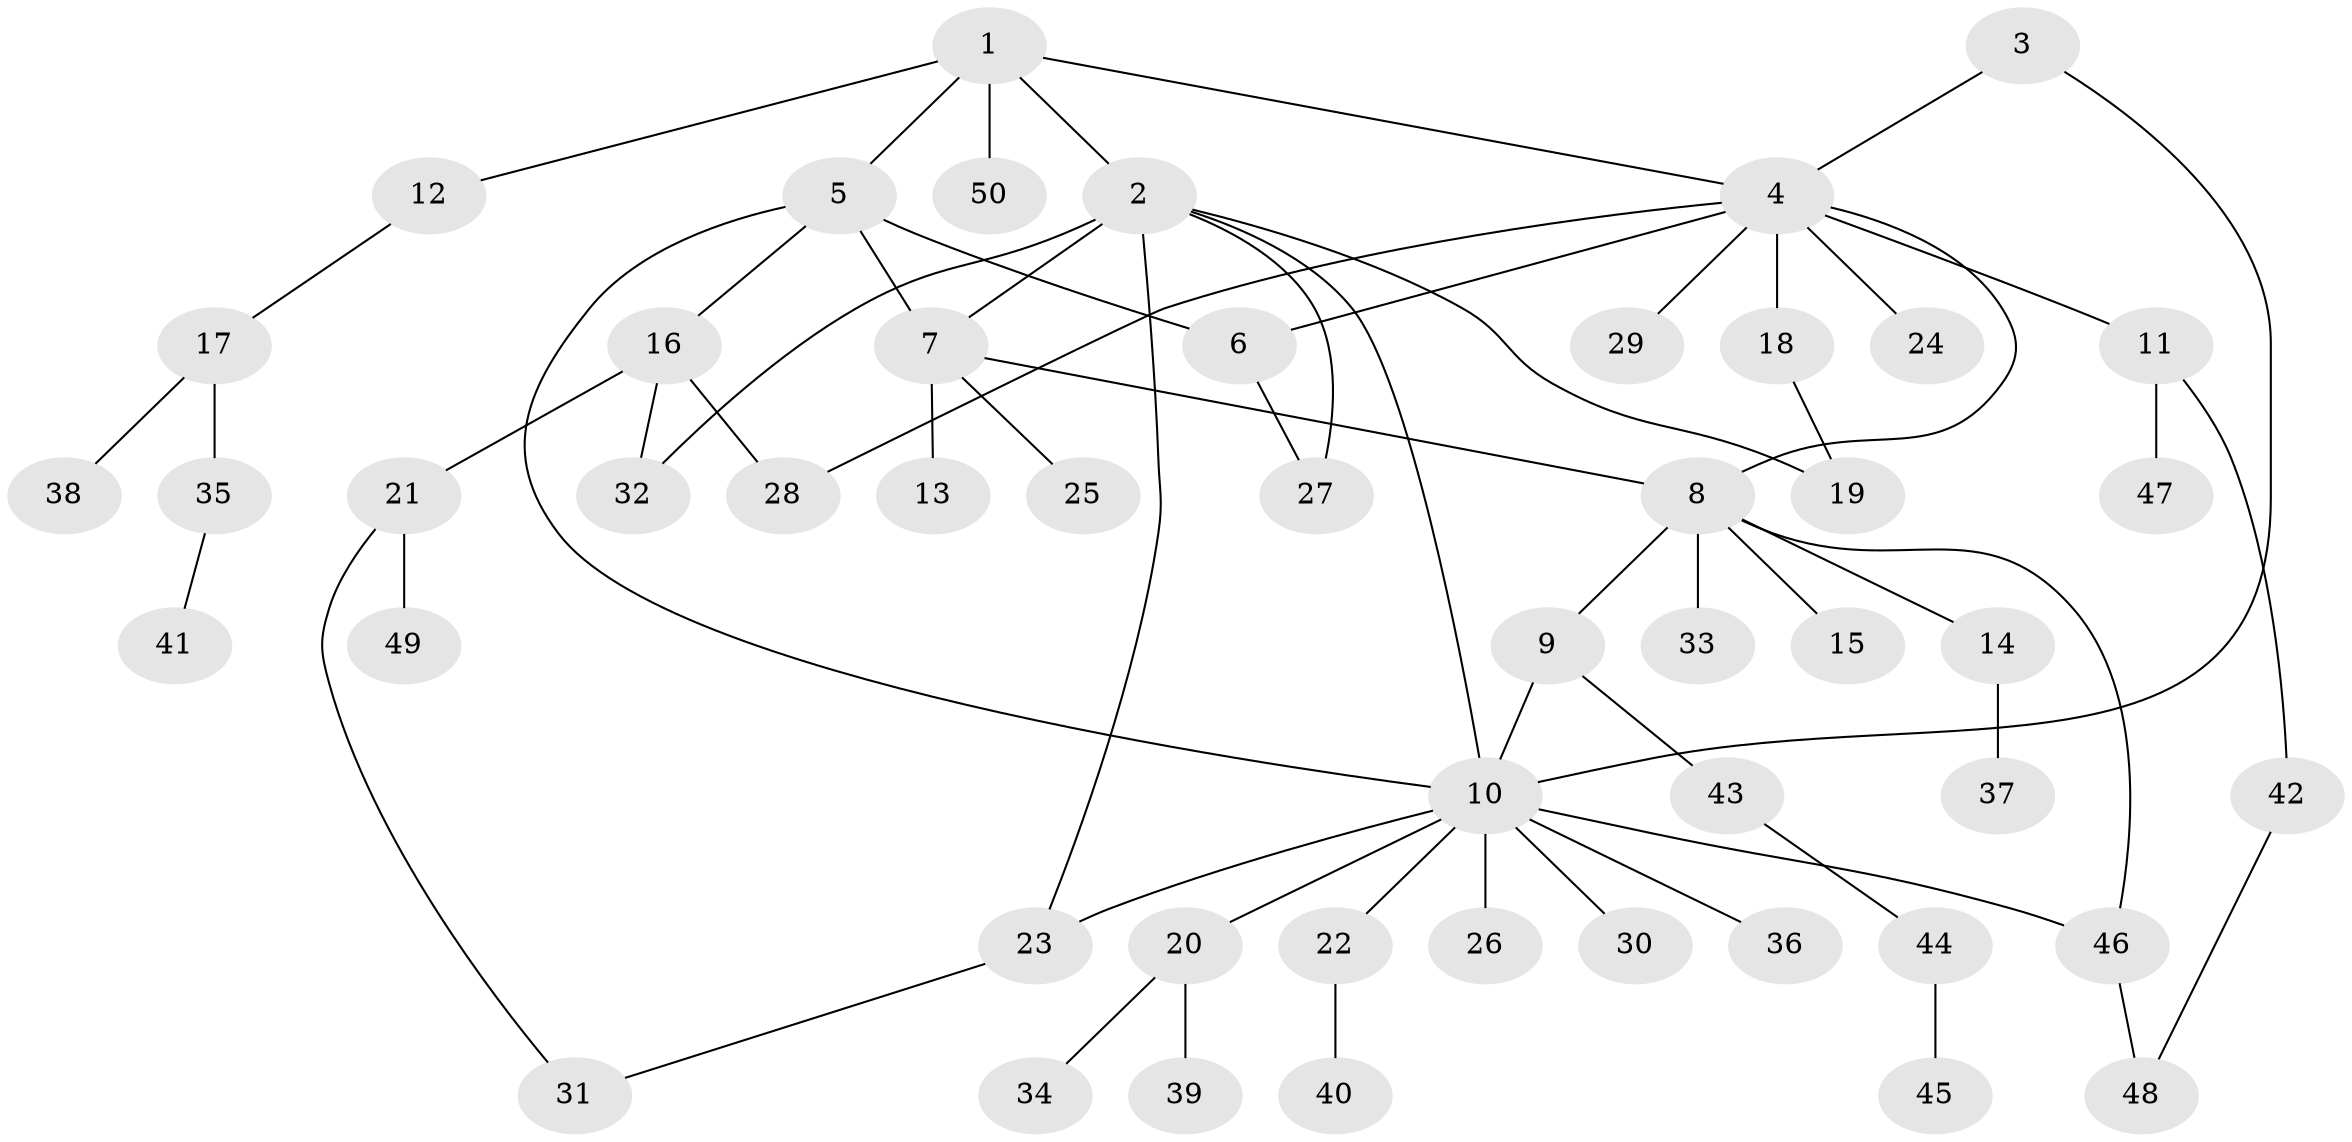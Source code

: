 // Generated by graph-tools (version 1.1) at 2025/02/03/09/25 03:02:53]
// undirected, 50 vertices, 63 edges
graph export_dot {
graph [start="1"]
  node [color=gray90,style=filled];
  1;
  2;
  3;
  4;
  5;
  6;
  7;
  8;
  9;
  10;
  11;
  12;
  13;
  14;
  15;
  16;
  17;
  18;
  19;
  20;
  21;
  22;
  23;
  24;
  25;
  26;
  27;
  28;
  29;
  30;
  31;
  32;
  33;
  34;
  35;
  36;
  37;
  38;
  39;
  40;
  41;
  42;
  43;
  44;
  45;
  46;
  47;
  48;
  49;
  50;
  1 -- 2;
  1 -- 4;
  1 -- 5;
  1 -- 12;
  1 -- 50;
  2 -- 7;
  2 -- 10;
  2 -- 19;
  2 -- 23;
  2 -- 27;
  2 -- 32;
  3 -- 4;
  3 -- 10;
  4 -- 6;
  4 -- 8;
  4 -- 11;
  4 -- 18;
  4 -- 24;
  4 -- 28;
  4 -- 29;
  5 -- 6;
  5 -- 7;
  5 -- 10;
  5 -- 16;
  6 -- 27;
  7 -- 8;
  7 -- 13;
  7 -- 25;
  8 -- 9;
  8 -- 14;
  8 -- 15;
  8 -- 33;
  8 -- 46;
  9 -- 10;
  9 -- 43;
  10 -- 20;
  10 -- 22;
  10 -- 23;
  10 -- 26;
  10 -- 30;
  10 -- 36;
  10 -- 46;
  11 -- 42;
  11 -- 47;
  12 -- 17;
  14 -- 37;
  16 -- 21;
  16 -- 28;
  16 -- 32;
  17 -- 35;
  17 -- 38;
  18 -- 19;
  20 -- 34;
  20 -- 39;
  21 -- 31;
  21 -- 49;
  22 -- 40;
  23 -- 31;
  35 -- 41;
  42 -- 48;
  43 -- 44;
  44 -- 45;
  46 -- 48;
}
